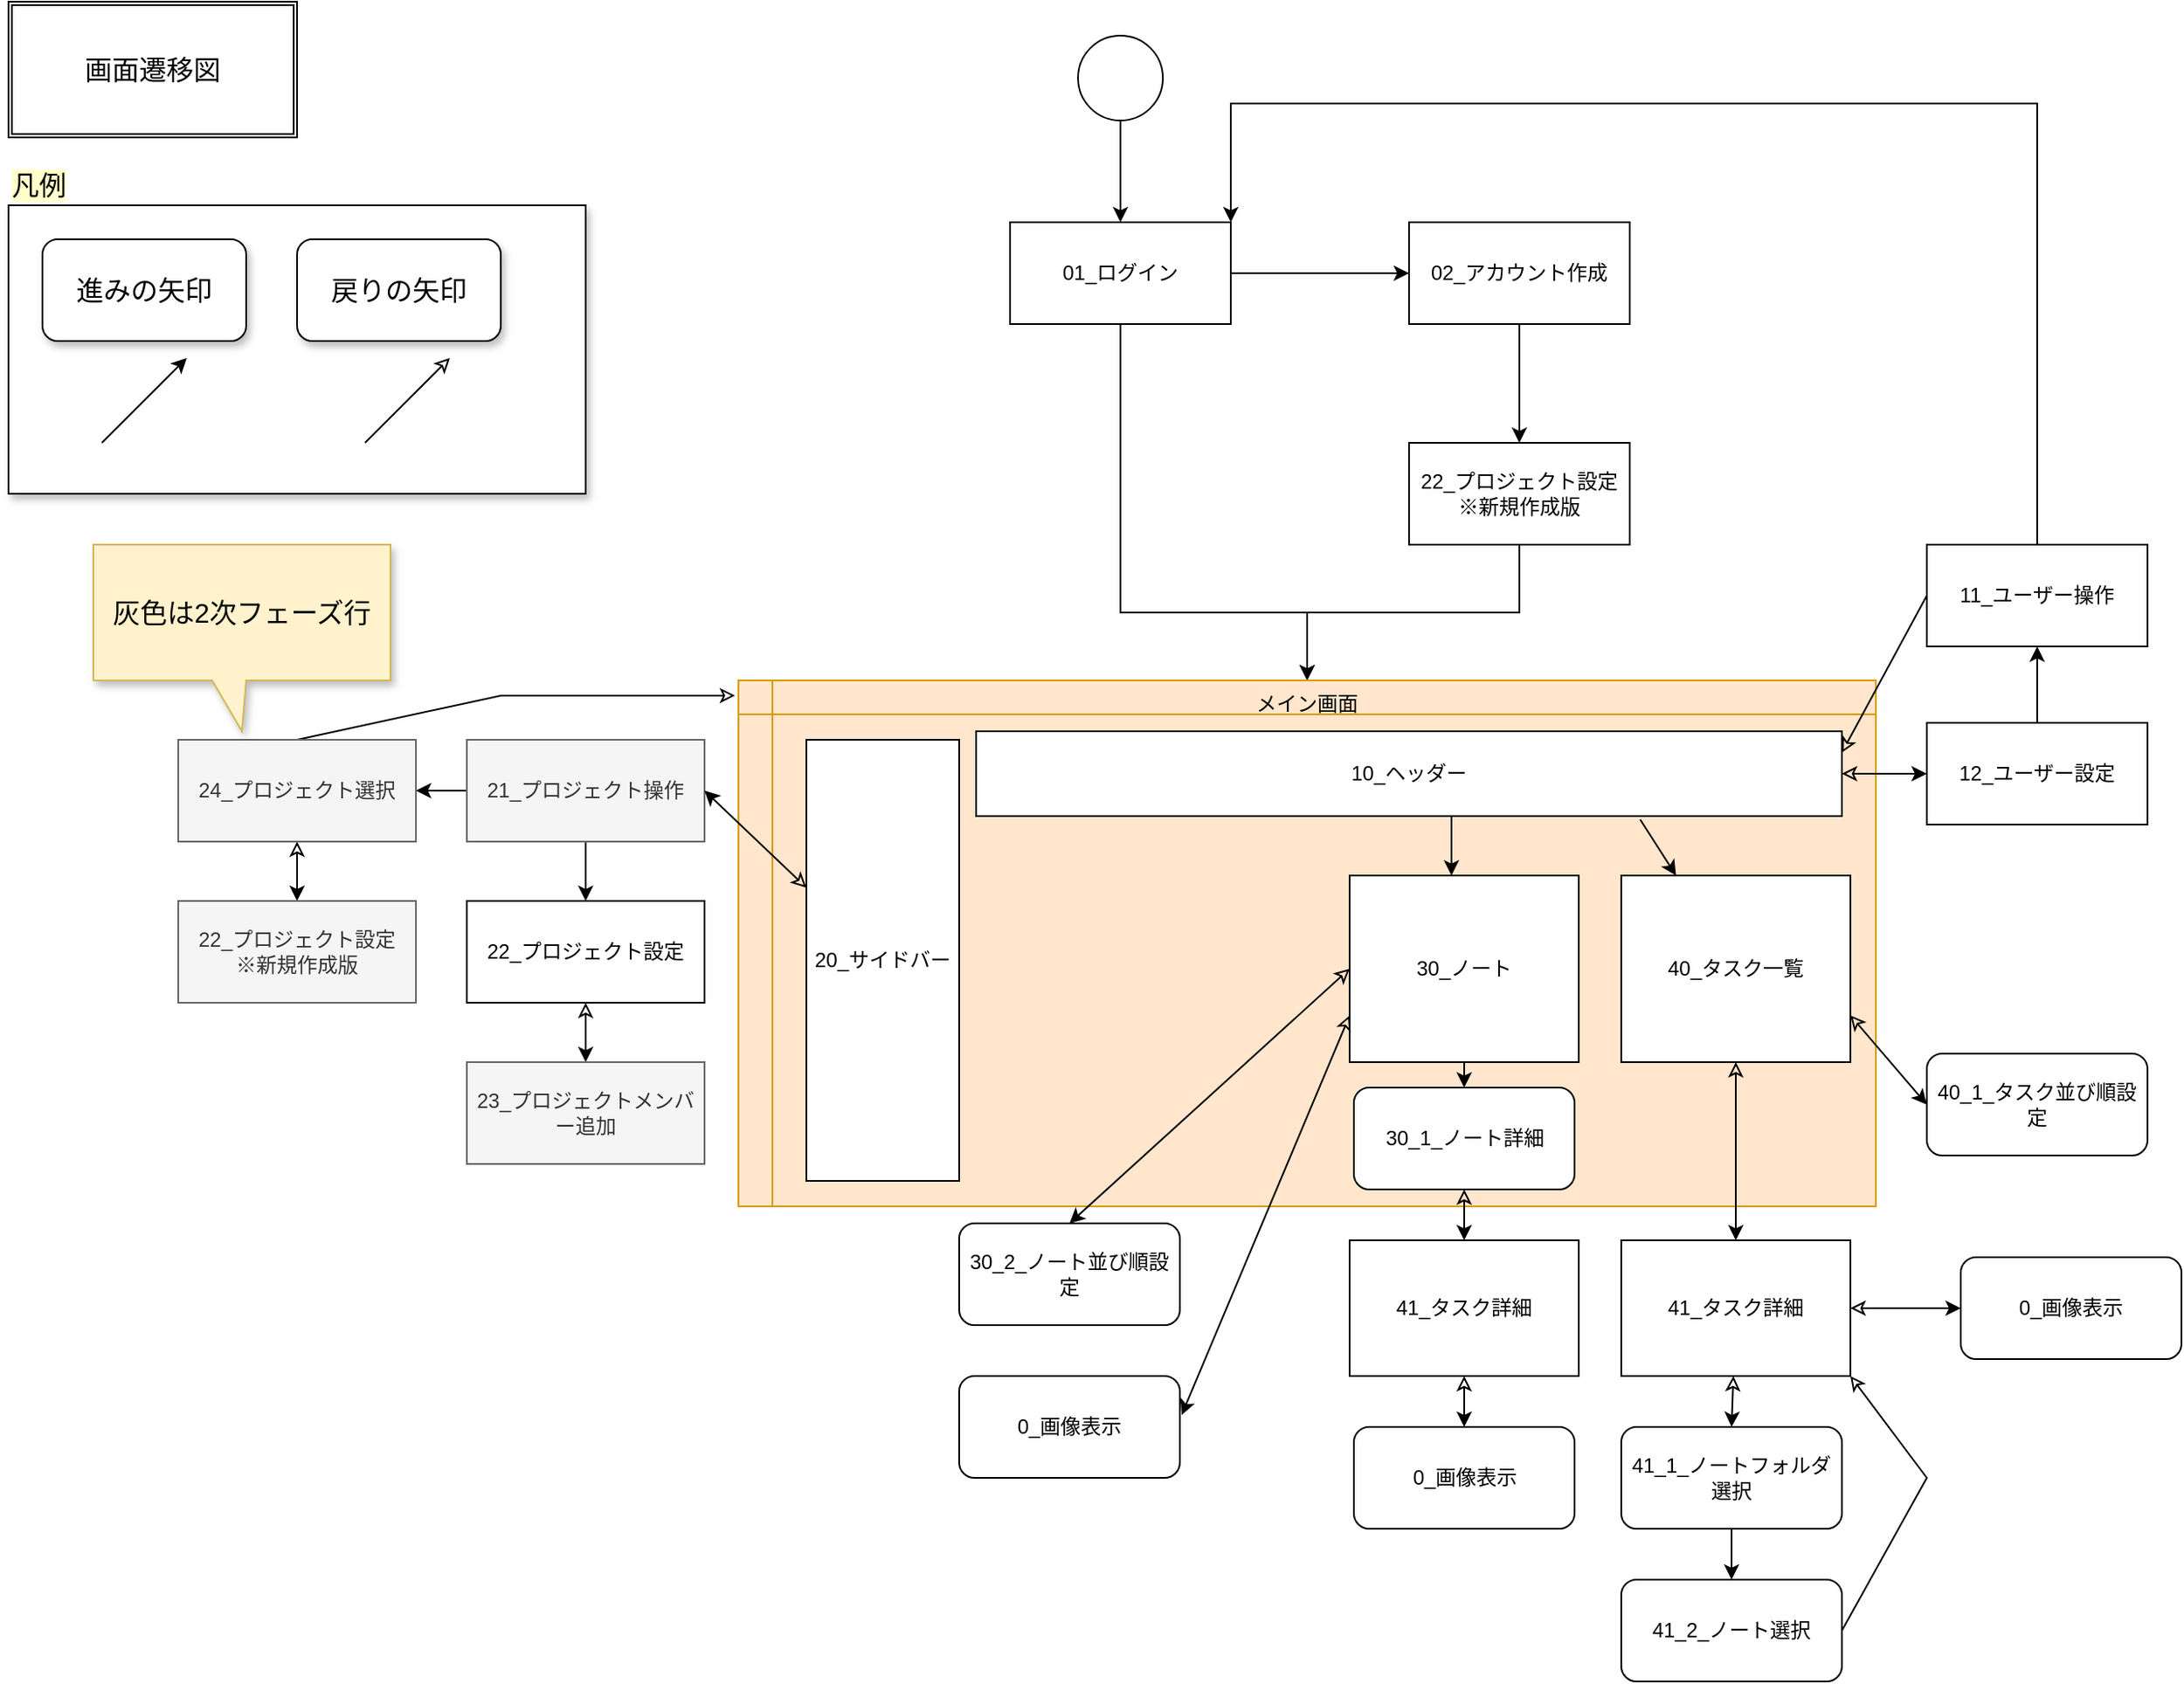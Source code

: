 <mxfile version="13.6.3" type="device"><diagram id="CyonUiYPG0hBsgw90a6y" name="Page-1"><mxGraphModel dx="2125" dy="670" grid="1" gridSize="10" guides="1" tooltips="1" connect="1" arrows="1" fold="1" page="1" pageScale="1" pageWidth="827" pageHeight="1169" math="0" shadow="0"><root><mxCell id="0"/><mxCell id="1" parent="0"/><mxCell id="lPgDLMDIKKTWeK1Aw_Lb-4" value="" style="edgeStyle=orthogonalEdgeStyle;rounded=0;orthogonalLoop=1;jettySize=auto;html=1;" edge="1" parent="1" source="pPSHn_IbG3Vd0lYSlEvQ-1" target="lPgDLMDIKKTWeK1Aw_Lb-3"><mxGeometry relative="1" as="geometry"/></mxCell><mxCell id="lPgDLMDIKKTWeK1Aw_Lb-34" style="edgeStyle=orthogonalEdgeStyle;rounded=0;orthogonalLoop=1;jettySize=auto;html=1;entryX=0.5;entryY=0;entryDx=0;entryDy=0;" edge="1" parent="1" source="pPSHn_IbG3Vd0lYSlEvQ-1" target="lPgDLMDIKKTWeK1Aw_Lb-12"><mxGeometry relative="1" as="geometry"><mxPoint x="110" y="300" as="targetPoint"/><Array as="points"><mxPoint x="45" y="380"/><mxPoint x="155" y="380"/></Array></mxGeometry></mxCell><mxCell id="pPSHn_IbG3Vd0lYSlEvQ-1" value="01_ログイン" style="rounded=0;whiteSpace=wrap;html=1;" parent="1" vertex="1"><mxGeometry x="-20" y="150" width="130" height="60" as="geometry"/></mxCell><mxCell id="lPgDLMDIKKTWeK1Aw_Lb-5" value="" style="edgeStyle=orthogonalEdgeStyle;rounded=0;orthogonalLoop=1;jettySize=auto;html=1;" edge="1" parent="1" source="lPgDLMDIKKTWeK1Aw_Lb-2" target="pPSHn_IbG3Vd0lYSlEvQ-1"><mxGeometry relative="1" as="geometry"/></mxCell><mxCell id="lPgDLMDIKKTWeK1Aw_Lb-2" value="" style="ellipse;whiteSpace=wrap;html=1;aspect=fixed;" vertex="1" parent="1"><mxGeometry x="20" y="40" width="50" height="50" as="geometry"/></mxCell><mxCell id="lPgDLMDIKKTWeK1Aw_Lb-9" value="" style="edgeStyle=orthogonalEdgeStyle;rounded=0;orthogonalLoop=1;jettySize=auto;html=1;" edge="1" parent="1" source="lPgDLMDIKKTWeK1Aw_Lb-3" target="lPgDLMDIKKTWeK1Aw_Lb-6"><mxGeometry relative="1" as="geometry"/></mxCell><mxCell id="lPgDLMDIKKTWeK1Aw_Lb-3" value="02_アカウント作成" style="rounded=0;whiteSpace=wrap;html=1;" vertex="1" parent="1"><mxGeometry x="215" y="150" width="130" height="60" as="geometry"/></mxCell><mxCell id="lPgDLMDIKKTWeK1Aw_Lb-31" style="edgeStyle=orthogonalEdgeStyle;rounded=0;orthogonalLoop=1;jettySize=auto;html=1;entryX=0.5;entryY=0;entryDx=0;entryDy=0;" edge="1" parent="1" source="lPgDLMDIKKTWeK1Aw_Lb-6" target="lPgDLMDIKKTWeK1Aw_Lb-12"><mxGeometry relative="1" as="geometry"><mxPoint x="55" y="420" as="targetPoint"/></mxGeometry></mxCell><mxCell id="lPgDLMDIKKTWeK1Aw_Lb-6" value="22_プロジェクト設定&lt;br&gt;※新規作成版" style="rounded=0;whiteSpace=wrap;html=1;" vertex="1" parent="1"><mxGeometry x="215" y="280" width="130" height="60" as="geometry"/></mxCell><mxCell id="lPgDLMDIKKTWeK1Aw_Lb-12" value="メイン画面" style="shape=internalStorage;whiteSpace=wrap;html=1;backgroundOutline=1;align=center;fillColor=#ffe6cc;strokeColor=#d79b00;horizontal=1;verticalAlign=top;" vertex="1" parent="1"><mxGeometry x="-180" y="420" width="670" height="310" as="geometry"/></mxCell><mxCell id="lPgDLMDIKKTWeK1Aw_Lb-35" value="" style="edgeStyle=orthogonalEdgeStyle;rounded=0;orthogonalLoop=1;jettySize=auto;html=1;" edge="1" parent="1" source="lPgDLMDIKKTWeK1Aw_Lb-10" target="lPgDLMDIKKTWeK1Aw_Lb-15"><mxGeometry relative="1" as="geometry"><Array as="points"><mxPoint x="240" y="510"/><mxPoint x="240" y="510"/></Array></mxGeometry></mxCell><mxCell id="lPgDLMDIKKTWeK1Aw_Lb-10" value="10_ヘッダー" style="rounded=0;whiteSpace=wrap;html=1;" vertex="1" parent="1"><mxGeometry x="-40" y="450" width="510" height="50" as="geometry"/></mxCell><mxCell id="lPgDLMDIKKTWeK1Aw_Lb-85" style="edgeStyle=none;rounded=0;orthogonalLoop=1;jettySize=auto;html=1;entryX=1;entryY=0;entryDx=0;entryDy=0;startSize=6;sourcePerimeterSpacing=0;fontSize=16;" edge="1" parent="1" source="lPgDLMDIKKTWeK1Aw_Lb-13" target="pPSHn_IbG3Vd0lYSlEvQ-1"><mxGeometry relative="1" as="geometry"><Array as="points"><mxPoint x="585" y="80"/><mxPoint x="110" y="80"/></Array></mxGeometry></mxCell><mxCell id="lPgDLMDIKKTWeK1Aw_Lb-88" style="edgeStyle=none;rounded=0;orthogonalLoop=1;jettySize=auto;html=1;exitX=0;exitY=0.5;exitDx=0;exitDy=0;entryX=1;entryY=0.25;entryDx=0;entryDy=0;startSize=6;sourcePerimeterSpacing=0;fontSize=16;endArrow=classic;endFill=0;" edge="1" parent="1" source="lPgDLMDIKKTWeK1Aw_Lb-13" target="lPgDLMDIKKTWeK1Aw_Lb-10"><mxGeometry relative="1" as="geometry"/></mxCell><mxCell id="lPgDLMDIKKTWeK1Aw_Lb-13" value="11_ユーザー操作" style="rounded=0;whiteSpace=wrap;html=1;" vertex="1" parent="1"><mxGeometry x="520" y="340" width="130" height="60" as="geometry"/></mxCell><mxCell id="lPgDLMDIKKTWeK1Aw_Lb-14" value="20_サイドバー" style="rounded=0;whiteSpace=wrap;html=1;" vertex="1" parent="1"><mxGeometry x="-140" y="455" width="90" height="260" as="geometry"/></mxCell><mxCell id="lPgDLMDIKKTWeK1Aw_Lb-15" value="30_ノート" style="rounded=0;whiteSpace=wrap;html=1;" vertex="1" parent="1"><mxGeometry x="180" y="535" width="135" height="110" as="geometry"/></mxCell><mxCell id="lPgDLMDIKKTWeK1Aw_Lb-60" value="" style="edgeStyle=none;rounded=0;orthogonalLoop=1;jettySize=auto;html=1;startSize=6;sourcePerimeterSpacing=0;startArrow=classic;startFill=0;" edge="1" parent="1" source="lPgDLMDIKKTWeK1Aw_Lb-16" target="lPgDLMDIKKTWeK1Aw_Lb-18"><mxGeometry relative="1" as="geometry"/></mxCell><mxCell id="lPgDLMDIKKTWeK1Aw_Lb-67" style="edgeStyle=none;rounded=0;orthogonalLoop=1;jettySize=auto;html=1;exitX=1;exitY=0.5;exitDx=0;exitDy=0;entryX=0;entryY=0.5;entryDx=0;entryDy=0;startSize=6;sourcePerimeterSpacing=0;startArrow=classic;startFill=0;" edge="1" parent="1" source="lPgDLMDIKKTWeK1Aw_Lb-10" target="lPgDLMDIKKTWeK1Aw_Lb-32"><mxGeometry relative="1" as="geometry"/></mxCell><mxCell id="lPgDLMDIKKTWeK1Aw_Lb-16" value="40_タスク一覧" style="rounded=0;whiteSpace=wrap;html=1;" vertex="1" parent="1"><mxGeometry x="340" y="535" width="135" height="110" as="geometry"/></mxCell><mxCell id="lPgDLMDIKKTWeK1Aw_Lb-61" value="" style="edgeStyle=none;rounded=0;orthogonalLoop=1;jettySize=auto;html=1;startSize=6;sourcePerimeterSpacing=0;entryX=0.5;entryY=0;entryDx=0;entryDy=0;startArrow=classic;startFill=0;" edge="1" parent="1" source="lPgDLMDIKKTWeK1Aw_Lb-18" target="lPgDLMDIKKTWeK1Aw_Lb-19"><mxGeometry relative="1" as="geometry"/></mxCell><mxCell id="lPgDLMDIKKTWeK1Aw_Lb-72" value="" style="edgeStyle=none;rounded=0;orthogonalLoop=1;jettySize=auto;html=1;startSize=6;sourcePerimeterSpacing=0;startArrow=classic;startFill=0;" edge="1" parent="1" source="lPgDLMDIKKTWeK1Aw_Lb-18" target="lPgDLMDIKKTWeK1Aw_Lb-71"><mxGeometry relative="1" as="geometry"/></mxCell><mxCell id="lPgDLMDIKKTWeK1Aw_Lb-18" value="41_タスク詳細" style="rounded=0;whiteSpace=wrap;html=1;" vertex="1" parent="1"><mxGeometry x="340" y="750" width="135" height="80" as="geometry"/></mxCell><mxCell id="lPgDLMDIKKTWeK1Aw_Lb-62" value="" style="edgeStyle=none;rounded=0;orthogonalLoop=1;jettySize=auto;html=1;startSize=6;sourcePerimeterSpacing=0;" edge="1" parent="1" source="lPgDLMDIKKTWeK1Aw_Lb-19" target="lPgDLMDIKKTWeK1Aw_Lb-20"><mxGeometry relative="1" as="geometry"/></mxCell><mxCell id="lPgDLMDIKKTWeK1Aw_Lb-19" value="41_1_ノートフォルダ選択" style="rounded=1;whiteSpace=wrap;html=1;" vertex="1" parent="1"><mxGeometry x="340" y="860" width="130" height="60" as="geometry"/></mxCell><mxCell id="lPgDLMDIKKTWeK1Aw_Lb-90" style="edgeStyle=none;rounded=0;orthogonalLoop=1;jettySize=auto;html=1;entryX=1;entryY=1;entryDx=0;entryDy=0;startArrow=none;startFill=0;startSize=6;sourcePerimeterSpacing=0;endArrow=classic;endFill=0;fontSize=16;exitX=1;exitY=0.5;exitDx=0;exitDy=0;" edge="1" parent="1" source="lPgDLMDIKKTWeK1Aw_Lb-20" target="lPgDLMDIKKTWeK1Aw_Lb-18"><mxGeometry relative="1" as="geometry"><Array as="points"><mxPoint x="520" y="890"/></Array></mxGeometry></mxCell><mxCell id="lPgDLMDIKKTWeK1Aw_Lb-20" value="41_2_ノート選択" style="rounded=1;whiteSpace=wrap;html=1;" vertex="1" parent="1"><mxGeometry x="340" y="950" width="130" height="60" as="geometry"/></mxCell><mxCell id="lPgDLMDIKKTWeK1Aw_Lb-21" value="40_1_タスク並び順設定" style="rounded=1;whiteSpace=wrap;html=1;" vertex="1" parent="1"><mxGeometry x="520" y="640" width="130" height="60" as="geometry"/></mxCell><mxCell id="lPgDLMDIKKTWeK1Aw_Lb-22" value="30_2_ノート並び順設定" style="rounded=1;whiteSpace=wrap;html=1;" vertex="1" parent="1"><mxGeometry x="-50" y="740" width="130" height="60" as="geometry"/></mxCell><mxCell id="lPgDLMDIKKTWeK1Aw_Lb-55" style="edgeStyle=none;rounded=0;orthogonalLoop=1;jettySize=auto;html=1;startSize=6;sourcePerimeterSpacing=0;startArrow=classic;startFill=0;" edge="1" parent="1" source="lPgDLMDIKKTWeK1Aw_Lb-23" target="lPgDLMDIKKTWeK1Aw_Lb-24"><mxGeometry relative="1" as="geometry"/></mxCell><mxCell id="lPgDLMDIKKTWeK1Aw_Lb-23" value="30_1_ノート詳細" style="rounded=1;whiteSpace=wrap;html=1;" vertex="1" parent="1"><mxGeometry x="182.5" y="660" width="130" height="60" as="geometry"/></mxCell><mxCell id="lPgDLMDIKKTWeK1Aw_Lb-59" value="" style="edgeStyle=none;rounded=0;orthogonalLoop=1;jettySize=auto;html=1;startSize=6;sourcePerimeterSpacing=0;startArrow=classic;startFill=0;" edge="1" parent="1" source="lPgDLMDIKKTWeK1Aw_Lb-24" target="lPgDLMDIKKTWeK1Aw_Lb-33"><mxGeometry relative="1" as="geometry"/></mxCell><mxCell id="lPgDLMDIKKTWeK1Aw_Lb-24" value="41_タスク詳細" style="rounded=0;whiteSpace=wrap;html=1;" vertex="1" parent="1"><mxGeometry x="180" y="750" width="135" height="80" as="geometry"/></mxCell><mxCell id="lPgDLMDIKKTWeK1Aw_Lb-42" style="edgeStyle=orthogonalEdgeStyle;rounded=0;orthogonalLoop=1;jettySize=auto;html=1;exitX=0.5;exitY=1;exitDx=0;exitDy=0;entryX=0.5;entryY=0;entryDx=0;entryDy=0;" edge="1" parent="1" source="lPgDLMDIKKTWeK1Aw_Lb-25" target="lPgDLMDIKKTWeK1Aw_Lb-26"><mxGeometry relative="1" as="geometry"/></mxCell><mxCell id="lPgDLMDIKKTWeK1Aw_Lb-46" value="" style="edgeStyle=orthogonalEdgeStyle;rounded=0;orthogonalLoop=1;jettySize=auto;html=1;" edge="1" parent="1" source="lPgDLMDIKKTWeK1Aw_Lb-25" target="lPgDLMDIKKTWeK1Aw_Lb-27"><mxGeometry relative="1" as="geometry"/></mxCell><mxCell id="lPgDLMDIKKTWeK1Aw_Lb-25" value="21_プロジェクト操作" style="rounded=0;whiteSpace=wrap;html=1;fillColor=#f5f5f5;strokeColor=#666666;fontColor=#333333;" vertex="1" parent="1"><mxGeometry x="-340" y="455" width="140" height="60" as="geometry"/></mxCell><mxCell id="lPgDLMDIKKTWeK1Aw_Lb-43" style="edgeStyle=orthogonalEdgeStyle;rounded=0;orthogonalLoop=1;jettySize=auto;html=1;exitX=0.5;exitY=1;exitDx=0;exitDy=0;startArrow=classic;startFill=0;" edge="1" parent="1" source="lPgDLMDIKKTWeK1Aw_Lb-26" target="lPgDLMDIKKTWeK1Aw_Lb-29"><mxGeometry relative="1" as="geometry"/></mxCell><mxCell id="lPgDLMDIKKTWeK1Aw_Lb-26" value="22_プロジェクト設定" style="rounded=0;whiteSpace=wrap;html=1;" vertex="1" parent="1"><mxGeometry x="-340" y="550" width="140" height="60" as="geometry"/></mxCell><mxCell id="lPgDLMDIKKTWeK1Aw_Lb-49" value="" style="edgeStyle=orthogonalEdgeStyle;rounded=0;orthogonalLoop=1;jettySize=auto;html=1;startArrow=classic;startFill=0;" edge="1" parent="1" source="lPgDLMDIKKTWeK1Aw_Lb-27" target="lPgDLMDIKKTWeK1Aw_Lb-47"><mxGeometry relative="1" as="geometry"/></mxCell><mxCell id="lPgDLMDIKKTWeK1Aw_Lb-89" style="edgeStyle=none;rounded=0;orthogonalLoop=1;jettySize=auto;html=1;exitX=0.5;exitY=0;exitDx=0;exitDy=0;entryX=-0.003;entryY=0.029;entryDx=0;entryDy=0;entryPerimeter=0;startArrow=none;startFill=0;startSize=6;sourcePerimeterSpacing=0;fontSize=16;endArrow=classic;endFill=0;" edge="1" parent="1" source="lPgDLMDIKKTWeK1Aw_Lb-27" target="lPgDLMDIKKTWeK1Aw_Lb-12"><mxGeometry relative="1" as="geometry"><Array as="points"><mxPoint x="-320" y="429"/></Array></mxGeometry></mxCell><mxCell id="lPgDLMDIKKTWeK1Aw_Lb-27" value="24_プロジェクト選択" style="rounded=0;whiteSpace=wrap;html=1;fillColor=#f5f5f5;strokeColor=#666666;fontColor=#333333;" vertex="1" parent="1"><mxGeometry x="-510" y="455" width="140" height="60" as="geometry"/></mxCell><mxCell id="lPgDLMDIKKTWeK1Aw_Lb-29" value="23_プロジェクトメンバー追加" style="rounded=0;whiteSpace=wrap;html=1;fillColor=#f5f5f5;strokeColor=#666666;fontColor=#333333;" vertex="1" parent="1"><mxGeometry x="-340" y="645" width="140" height="60" as="geometry"/></mxCell><mxCell id="lPgDLMDIKKTWeK1Aw_Lb-32" value="12_ユーザー設定" style="rounded=0;whiteSpace=wrap;html=1;" vertex="1" parent="1"><mxGeometry x="520" y="445" width="130" height="60" as="geometry"/></mxCell><mxCell id="lPgDLMDIKKTWeK1Aw_Lb-33" value="0_画像表示" style="rounded=1;whiteSpace=wrap;html=1;" vertex="1" parent="1"><mxGeometry x="182.5" y="860" width="130" height="60" as="geometry"/></mxCell><mxCell id="lPgDLMDIKKTWeK1Aw_Lb-40" value="" style="endArrow=classic;html=1;exitX=0.767;exitY=1.04;exitDx=0;exitDy=0;exitPerimeter=0;" edge="1" parent="1" source="lPgDLMDIKKTWeK1Aw_Lb-10" target="lPgDLMDIKKTWeK1Aw_Lb-16"><mxGeometry width="50" height="50" relative="1" as="geometry"><mxPoint x="-50" y="420" as="sourcePoint"/><mxPoint y="370" as="targetPoint"/></mxGeometry></mxCell><mxCell id="lPgDLMDIKKTWeK1Aw_Lb-41" value="" style="endArrow=classic;html=1;entryX=1;entryY=0.5;entryDx=0;entryDy=0;startArrow=classic;startFill=0;" edge="1" parent="1" source="lPgDLMDIKKTWeK1Aw_Lb-14" target="lPgDLMDIKKTWeK1Aw_Lb-25"><mxGeometry width="50" height="50" relative="1" as="geometry"><mxPoint x="-50" y="520" as="sourcePoint"/><mxPoint y="470" as="targetPoint"/></mxGeometry></mxCell><mxCell id="lPgDLMDIKKTWeK1Aw_Lb-47" value="22_プロジェクト設定&lt;br&gt;※新規作成版" style="rounded=0;whiteSpace=wrap;html=1;fillColor=#f5f5f5;strokeColor=#666666;fontColor=#333333;" vertex="1" parent="1"><mxGeometry x="-510" y="550" width="140" height="60" as="geometry"/></mxCell><mxCell id="lPgDLMDIKKTWeK1Aw_Lb-51" value="" style="endArrow=classic;html=1;entryX=0.5;entryY=0;entryDx=0;entryDy=0;exitX=0;exitY=0.5;exitDx=0;exitDy=0;sourcePerimeterSpacing=0;startSize=6;startArrow=classic;startFill=0;" edge="1" parent="1" source="lPgDLMDIKKTWeK1Aw_Lb-15" target="lPgDLMDIKKTWeK1Aw_Lb-22"><mxGeometry width="50" height="50" relative="1" as="geometry"><mxPoint x="-50" y="550" as="sourcePoint"/><mxPoint y="500" as="targetPoint"/><Array as="points"/></mxGeometry></mxCell><mxCell id="lPgDLMDIKKTWeK1Aw_Lb-53" value="" style="endArrow=classic;html=1;exitX=0.5;exitY=1;exitDx=0;exitDy=0;entryX=0.5;entryY=0;entryDx=0;entryDy=0;" edge="1" parent="1" source="lPgDLMDIKKTWeK1Aw_Lb-15" target="lPgDLMDIKKTWeK1Aw_Lb-23"><mxGeometry width="50" height="50" relative="1" as="geometry"><mxPoint x="230" y="670" as="sourcePoint"/><mxPoint x="280" y="620" as="targetPoint"/></mxGeometry></mxCell><mxCell id="lPgDLMDIKKTWeK1Aw_Lb-57" value="0_画像表示" style="rounded=1;whiteSpace=wrap;html=1;" vertex="1" parent="1"><mxGeometry x="-50" y="830" width="130" height="60" as="geometry"/></mxCell><mxCell id="lPgDLMDIKKTWeK1Aw_Lb-58" value="" style="endArrow=classic;html=1;exitX=0;exitY=0.75;exitDx=0;exitDy=0;entryX=1.008;entryY=0.383;entryDx=0;entryDy=0;entryPerimeter=0;startArrow=classic;startFill=0;" edge="1" parent="1" source="lPgDLMDIKKTWeK1Aw_Lb-15" target="lPgDLMDIKKTWeK1Aw_Lb-57"><mxGeometry width="50" height="50" relative="1" as="geometry"><mxPoint x="-50" y="650" as="sourcePoint"/><mxPoint y="600" as="targetPoint"/><Array as="points"/></mxGeometry></mxCell><mxCell id="lPgDLMDIKKTWeK1Aw_Lb-66" value="" style="endArrow=classic;html=1;exitX=0.5;exitY=0;exitDx=0;exitDy=0;entryX=0.5;entryY=1;entryDx=0;entryDy=0;" edge="1" parent="1" source="lPgDLMDIKKTWeK1Aw_Lb-32" target="lPgDLMDIKKTWeK1Aw_Lb-13"><mxGeometry width="50" height="50" relative="1" as="geometry"><mxPoint x="680" y="650" as="sourcePoint"/><mxPoint x="730" y="600" as="targetPoint"/></mxGeometry></mxCell><mxCell id="lPgDLMDIKKTWeK1Aw_Lb-69" style="edgeStyle=none;rounded=0;orthogonalLoop=1;jettySize=auto;html=1;exitX=1;exitY=0.75;exitDx=0;exitDy=0;entryX=0;entryY=0.5;entryDx=0;entryDy=0;startSize=6;sourcePerimeterSpacing=0;startArrow=classic;startFill=0;" edge="1" parent="1" source="lPgDLMDIKKTWeK1Aw_Lb-16" target="lPgDLMDIKKTWeK1Aw_Lb-21"><mxGeometry relative="1" as="geometry"><mxPoint x="485" y="572.5" as="sourcePoint"/><mxPoint x="530" y="572" as="targetPoint"/></mxGeometry></mxCell><mxCell id="lPgDLMDIKKTWeK1Aw_Lb-71" value="0_画像表示" style="rounded=1;whiteSpace=wrap;html=1;" vertex="1" parent="1"><mxGeometry x="540" y="760" width="130" height="60" as="geometry"/></mxCell><mxCell id="lPgDLMDIKKTWeK1Aw_Lb-79" value="画面遷移図" style="shape=ext;double=1;rounded=0;whiteSpace=wrap;html=1;fontSize=16;" vertex="1" parent="1"><mxGeometry x="-610" y="20" width="170" height="80" as="geometry"/></mxCell><mxCell id="lPgDLMDIKKTWeK1Aw_Lb-86" value="灰色は2次フェーズ行" style="shape=callout;whiteSpace=wrap;html=1;perimeter=calloutPerimeter;shadow=1;fontSize=16;size=30;position=0.4;fillColor=#fff2cc;strokeColor=#d6b656;" vertex="1" parent="1"><mxGeometry x="-560" y="340" width="175" height="110" as="geometry"/></mxCell><mxCell id="lPgDLMDIKKTWeK1Aw_Lb-92" value="凡例" style="rounded=0;whiteSpace=wrap;html=1;shadow=1;fontSize=16;align=left;labelPosition=center;verticalLabelPosition=top;verticalAlign=bottom;labelBackgroundColor=#FFFFCC;" vertex="1" parent="1"><mxGeometry x="-610" y="140" width="340" height="170" as="geometry"/></mxCell><mxCell id="lPgDLMDIKKTWeK1Aw_Lb-93" value="" style="endArrow=classic;startArrow=none;html=1;fontSize=16;startFill=0;" edge="1" parent="1"><mxGeometry width="50" height="50" relative="1" as="geometry"><mxPoint x="-555" y="280" as="sourcePoint"/><mxPoint x="-505" y="230" as="targetPoint"/></mxGeometry></mxCell><mxCell id="lPgDLMDIKKTWeK1Aw_Lb-94" value="" style="endArrow=classic;startArrow=none;html=1;fontSize=16;startFill=0;endFill=0;" edge="1" parent="1"><mxGeometry width="50" height="50" relative="1" as="geometry"><mxPoint x="-400" y="280" as="sourcePoint"/><mxPoint x="-350" y="230" as="targetPoint"/></mxGeometry></mxCell><mxCell id="lPgDLMDIKKTWeK1Aw_Lb-95" value="進みの矢印" style="rounded=1;whiteSpace=wrap;html=1;shadow=1;fontSize=16;" vertex="1" parent="1"><mxGeometry x="-590" y="160" width="120" height="60" as="geometry"/></mxCell><mxCell id="lPgDLMDIKKTWeK1Aw_Lb-96" value="戻りの矢印" style="rounded=1;whiteSpace=wrap;html=1;shadow=1;fontSize=16;" vertex="1" parent="1"><mxGeometry x="-440" y="160" width="120" height="60" as="geometry"/></mxCell></root></mxGraphModel></diagram></mxfile>
